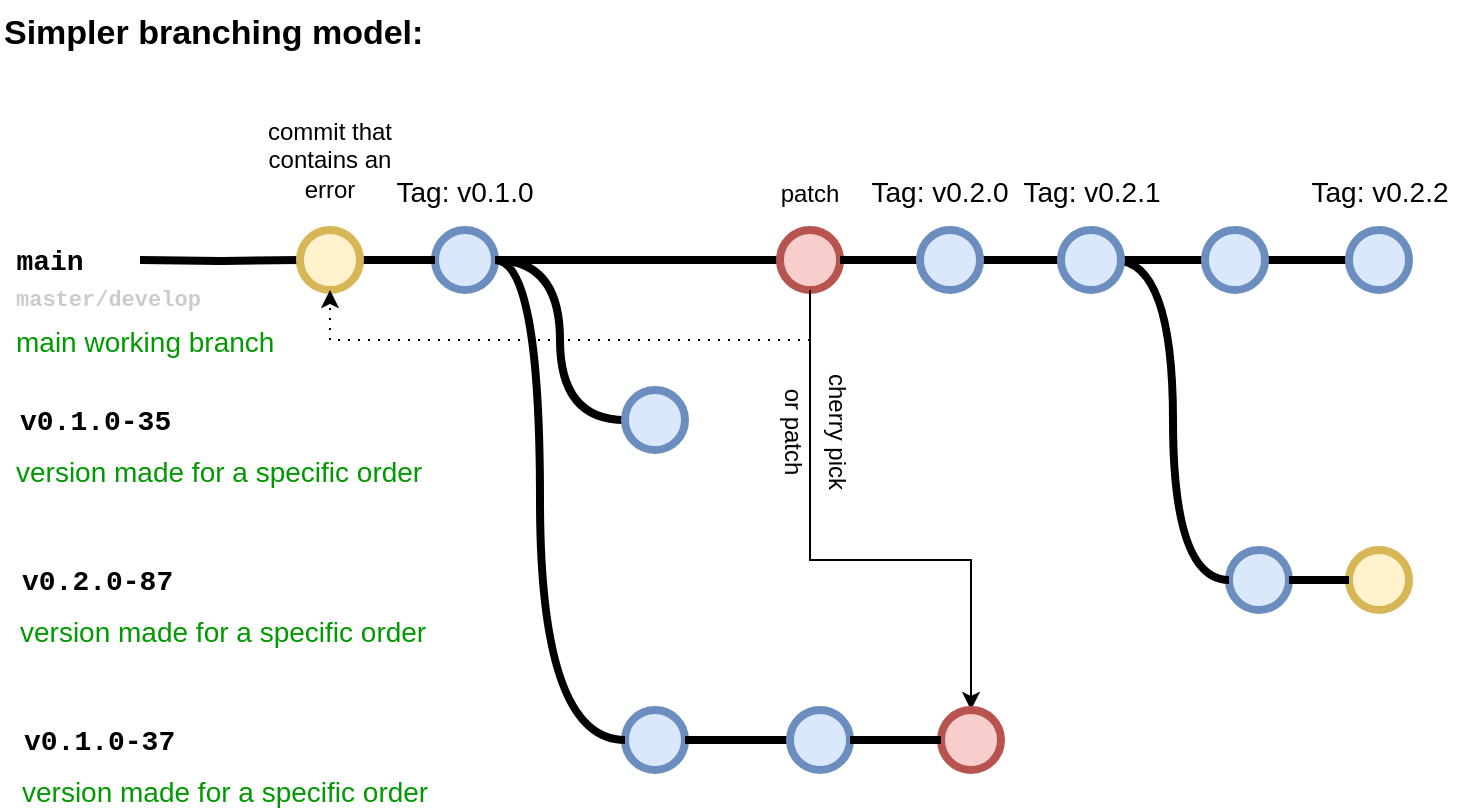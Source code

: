 <mxfile version="26.0.4">
  <diagram name="simple gitflow" id="TqLLEw314jJMHHSaGg4a">
    <mxGraphModel dx="464" dy="348" grid="0" gridSize="10" guides="1" tooltips="1" connect="1" arrows="1" fold="1" page="1" pageScale="1" pageWidth="1169" pageHeight="827" math="0" shadow="0">
      <root>
        <mxCell id="0" />
        <mxCell id="1" parent="0" />
        <UserObject label="Simpler branching model:" link="https://nvie.com/posts/a-successful-git-branching-model/" id="CxsA-RcK6oxLfzcIL9AL-1">
          <mxCell style="text;whiteSpace=wrap;html=1;fontStyle=1;fontSize=17;" parent="1" vertex="1">
            <mxGeometry x="90" y="50" width="542.25" height="30" as="geometry" />
          </mxCell>
        </UserObject>
        <mxCell id="CxsA-RcK6oxLfzcIL9AL-2" value="" style="edgeStyle=orthogonalEdgeStyle;rounded=0;html=1;jettySize=auto;orthogonalLoop=1;plain-blue;endArrow=none;endFill=0;strokeWidth=4;strokeColor=default;exitX=1;exitY=0.5;exitDx=0;exitDy=0;exitPerimeter=0;" parent="1" source="CxsA-RcK6oxLfzcIL9AL-35" edge="1">
          <mxGeometry x="361.5" y="180" as="geometry">
            <mxPoint x="506.5" y="180.037" as="sourcePoint" />
            <mxPoint x="637" y="180" as="targetPoint" />
          </mxGeometry>
        </mxCell>
        <mxCell id="CxsA-RcK6oxLfzcIL9AL-3" style="edgeStyle=orthogonalEdgeStyle;curved=1;rounded=0;html=1;exitX=1;exitY=0.5;exitPerimeter=0;entryX=0;entryY=0.5;entryPerimeter=0;endArrow=none;endFill=0;jettySize=auto;orthogonalLoop=1;strokeWidth=4;fontSize=15;" parent="1" source="CxsA-RcK6oxLfzcIL9AL-4" target="CxsA-RcK6oxLfzcIL9AL-11" edge="1">
          <mxGeometry relative="1" as="geometry" />
        </mxCell>
        <mxCell id="CxsA-RcK6oxLfzcIL9AL-4" value="" style="verticalLabelPosition=bottom;verticalAlign=top;html=1;strokeWidth=4;shape=mxgraph.flowchart.on-page_reference;fillColor=#dae8fc;strokeColor=#6c8ebf;" parent="1" vertex="1">
          <mxGeometry x="307.5" y="165" width="30" height="30" as="geometry" />
        </mxCell>
        <mxCell id="CxsA-RcK6oxLfzcIL9AL-5" value="" style="edgeStyle=orthogonalEdgeStyle;curved=1;rounded=0;orthogonalLoop=1;jettySize=auto;html=1;endArrow=none;endFill=0;strokeWidth=4;fontFamily=Courier New;fontSize=16;exitX=1;exitY=0.5;exitDx=0;exitDy=0;exitPerimeter=0;" parent="1" source="CxsA-RcK6oxLfzcIL9AL-24" target="CxsA-RcK6oxLfzcIL9AL-7" edge="1">
          <mxGeometry relative="1" as="geometry">
            <mxPoint x="667" y="180" as="sourcePoint" />
          </mxGeometry>
        </mxCell>
        <mxCell id="CxsA-RcK6oxLfzcIL9AL-6" value="" style="edgeStyle=orthogonalEdgeStyle;curved=1;rounded=0;orthogonalLoop=1;jettySize=auto;html=1;endArrow=none;endFill=0;strokeWidth=4;fontFamily=Courier New;fontSize=16;" parent="1" source="CxsA-RcK6oxLfzcIL9AL-7" target="CxsA-RcK6oxLfzcIL9AL-8" edge="1">
          <mxGeometry relative="1" as="geometry" />
        </mxCell>
        <mxCell id="CxsA-RcK6oxLfzcIL9AL-7" value="" style="verticalLabelPosition=bottom;verticalAlign=top;html=1;strokeWidth=4;shape=mxgraph.flowchart.on-page_reference;strokeColor=#6c8ebf;fillColor=#dae8fc;" parent="1" vertex="1">
          <mxGeometry x="692.5" y="165" width="30" height="30" as="geometry" />
        </mxCell>
        <mxCell id="CxsA-RcK6oxLfzcIL9AL-8" value="" style="verticalLabelPosition=bottom;verticalAlign=top;html=1;strokeWidth=4;shape=mxgraph.flowchart.on-page_reference;strokeColor=#6c8ebf;fillColor=#dae8fc;" parent="1" vertex="1">
          <mxGeometry x="764.5" y="165" width="30" height="30" as="geometry" />
        </mxCell>
        <mxCell id="CxsA-RcK6oxLfzcIL9AL-9" value="" style="edgeStyle=orthogonalEdgeStyle;rounded=0;html=1;jettySize=auto;orthogonalLoop=1;strokeWidth=4;endArrow=none;endFill=0;" parent="1" source="CxsA-RcK6oxLfzcIL9AL-45" target="CxsA-RcK6oxLfzcIL9AL-4" edge="1">
          <mxGeometry x="204.5" y="180" as="geometry">
            <mxPoint x="160" y="180" as="sourcePoint" />
          </mxGeometry>
        </mxCell>
        <mxCell id="CxsA-RcK6oxLfzcIL9AL-10" value="main" style="text;html=1;strokeColor=none;fillColor=none;align=center;verticalAlign=middle;whiteSpace=wrap;overflow=hidden;fontSize=14;fontStyle=1;fontFamily=Courier New;" parent="1" vertex="1">
          <mxGeometry x="90" y="170" width="50" height="20" as="geometry" />
        </mxCell>
        <mxCell id="CxsA-RcK6oxLfzcIL9AL-11" value="" style="verticalLabelPosition=bottom;verticalAlign=top;html=1;strokeWidth=4;shape=mxgraph.flowchart.on-page_reference;strokeColor=#6c8ebf;fillColor=#dae8fc;" parent="1" vertex="1">
          <mxGeometry x="402.5" y="245" width="30" height="30" as="geometry" />
        </mxCell>
        <mxCell id="CxsA-RcK6oxLfzcIL9AL-12" value="v0.1.0-35&lt;div&gt;&lt;br&gt;&lt;/div&gt;" style="text;html=1;strokeColor=none;fillColor=none;align=left;verticalAlign=middle;whiteSpace=wrap;overflow=hidden;fontSize=14;fontStyle=1;fontFamily=Courier New;" parent="1" vertex="1">
          <mxGeometry x="97.5" y="250" width="240" height="20" as="geometry" />
        </mxCell>
        <mxCell id="CxsA-RcK6oxLfzcIL9AL-13" value="&lt;span lang=&quot;en&quot; class=&quot;HwtZe&quot;&gt;main working branch&lt;/span&gt;" style="text;html=1;strokeColor=none;fillColor=none;align=left;verticalAlign=middle;whiteSpace=wrap;overflow=hidden;fontSize=14;fontStyle=0;fontColor=#009900;" parent="1" vertex="1">
          <mxGeometry x="96.25" y="210" width="132.25" height="20" as="geometry" />
        </mxCell>
        <mxCell id="CxsA-RcK6oxLfzcIL9AL-14" value="version made for a specific order" style="text;html=1;strokeColor=none;fillColor=none;align=left;verticalAlign=middle;whiteSpace=wrap;overflow=hidden;fontSize=14;fontStyle=0;fontColor=#009900;" parent="1" vertex="1">
          <mxGeometry x="96.25" y="275" width="223.75" height="20" as="geometry" />
        </mxCell>
        <mxCell id="CxsA-RcK6oxLfzcIL9AL-15" value="" style="verticalLabelPosition=bottom;verticalAlign=top;html=1;strokeWidth=4;shape=mxgraph.flowchart.on-page_reference;strokeColor=#d6b656;fillColor=#fff2cc;align=center;fontFamily=Helvetica;fontSize=12;fontColor=default;" parent="1" vertex="1">
          <mxGeometry x="764.5" y="325" width="30" height="30" as="geometry" />
        </mxCell>
        <mxCell id="CxsA-RcK6oxLfzcIL9AL-16" value="" style="edgeStyle=orthogonalEdgeStyle;rounded=0;html=1;jettySize=auto;orthogonalLoop=1;plain-blue;endArrow=none;endFill=0;strokeWidth=4;strokeColor=default;entryX=0;entryY=0.5;entryDx=0;entryDy=0;entryPerimeter=0;" parent="1" source="CxsA-RcK6oxLfzcIL9AL-4" target="CxsA-RcK6oxLfzcIL9AL-17" edge="1">
          <mxGeometry x="304.5" y="180" as="geometry">
            <mxPoint x="305" y="180" as="sourcePoint" />
            <mxPoint x="402.5" y="180.0" as="targetPoint" />
          </mxGeometry>
        </mxCell>
        <mxCell id="CxsA-RcK6oxLfzcIL9AL-17" value="" style="verticalLabelPosition=bottom;verticalAlign=top;html=1;strokeWidth=4;shape=mxgraph.flowchart.on-page_reference;fillColor=#f8cecc;strokeColor=#b85450;align=center;fontFamily=Helvetica;fontSize=12;fontColor=default;" parent="1" vertex="1">
          <mxGeometry x="480" y="165" width="30" height="30" as="geometry" />
        </mxCell>
        <mxCell id="CxsA-RcK6oxLfzcIL9AL-18" value="" style="verticalLabelPosition=bottom;verticalAlign=top;html=1;strokeWidth=4;shape=mxgraph.flowchart.on-page_reference;fillColor=#dae8fc;strokeColor=#6c8ebf;" parent="1" vertex="1">
          <mxGeometry x="704.5" y="325" width="30" height="30" as="geometry" />
        </mxCell>
        <mxCell id="CxsA-RcK6oxLfzcIL9AL-19" style="edgeStyle=orthogonalEdgeStyle;curved=1;rounded=0;html=1;exitX=1;exitY=0.5;exitPerimeter=0;entryX=0;entryY=0.5;entryPerimeter=0;endArrow=none;endFill=0;jettySize=auto;orthogonalLoop=1;strokeWidth=4;fontSize=15;exitDx=0;exitDy=0;entryDx=0;entryDy=0;" parent="1" target="CxsA-RcK6oxLfzcIL9AL-18" edge="1">
          <mxGeometry relative="1" as="geometry">
            <mxPoint x="647.5" y="180.0" as="sourcePoint" />
            <mxPoint x="495.5" y="270" as="targetPoint" />
          </mxGeometry>
        </mxCell>
        <mxCell id="CxsA-RcK6oxLfzcIL9AL-20" value="v0.2.0-87" style="text;html=1;strokeColor=none;fillColor=none;align=left;verticalAlign=middle;whiteSpace=wrap;overflow=hidden;fontSize=14;fontStyle=1;fontFamily=Courier New;" parent="1" vertex="1">
          <mxGeometry x="98.75" y="330" width="561.25" height="20" as="geometry" />
        </mxCell>
        <mxCell id="CxsA-RcK6oxLfzcIL9AL-21" value="version made for a specific order" style="text;html=1;strokeColor=none;fillColor=none;align=left;verticalAlign=middle;whiteSpace=wrap;overflow=hidden;fontSize=14;fontStyle=0;fontColor=#009900;" parent="1" vertex="1">
          <mxGeometry x="97.5" y="355" width="242.5" height="20" as="geometry" />
        </mxCell>
        <mxCell id="CxsA-RcK6oxLfzcIL9AL-22" style="edgeStyle=orthogonalEdgeStyle;curved=1;rounded=0;html=1;exitX=1;exitY=0.5;exitPerimeter=0;endArrow=none;endFill=0;jettySize=auto;orthogonalLoop=1;strokeWidth=4;fontSize=15;exitDx=0;exitDy=0;" parent="1" source="CxsA-RcK6oxLfzcIL9AL-18" target="CxsA-RcK6oxLfzcIL9AL-15" edge="1">
          <mxGeometry relative="1" as="geometry">
            <mxPoint x="597.5" y="190" as="sourcePoint" />
            <mxPoint x="639.5" y="350" as="targetPoint" />
          </mxGeometry>
        </mxCell>
        <mxCell id="CxsA-RcK6oxLfzcIL9AL-23" style="edgeStyle=orthogonalEdgeStyle;rounded=0;orthogonalLoop=1;jettySize=auto;html=1;entryX=0.5;entryY=0;entryDx=0;entryDy=0;entryPerimeter=0;exitX=0.5;exitY=1;exitDx=0;exitDy=0;exitPerimeter=0;" parent="1" source="CxsA-RcK6oxLfzcIL9AL-17" target="CxsA-RcK6oxLfzcIL9AL-38" edge="1">
          <mxGeometry relative="1" as="geometry">
            <Array as="points">
              <mxPoint x="495" y="330" />
              <mxPoint x="575" y="330" />
            </Array>
          </mxGeometry>
        </mxCell>
        <mxCell id="CxsA-RcK6oxLfzcIL9AL-24" value="" style="verticalLabelPosition=bottom;verticalAlign=top;html=1;strokeWidth=4;shape=mxgraph.flowchart.on-page_reference;strokeColor=#6c8ebf;fillColor=#dae8fc;align=center;fontFamily=Helvetica;fontSize=12;fontColor=default;" parent="1" vertex="1">
          <mxGeometry x="620.5" y="165" width="30" height="30" as="geometry" />
        </mxCell>
        <mxCell id="CxsA-RcK6oxLfzcIL9AL-25" value="commit that contains an error" style="text;html=1;strokeColor=none;fillColor=none;align=center;verticalAlign=middle;whiteSpace=wrap;overflow=hidden;" parent="1" vertex="1">
          <mxGeometry x="215" y="105" width="80" height="50" as="geometry" />
        </mxCell>
        <mxCell id="CxsA-RcK6oxLfzcIL9AL-26" value="&lt;div&gt;cherry pick&lt;/div&gt;" style="text;html=1;align=center;verticalAlign=middle;resizable=0;points=[];autosize=1;strokeColor=none;fillColor=none;rotation=90;" parent="1" vertex="1">
          <mxGeometry x="468.5" y="250" width="80" height="30" as="geometry" />
        </mxCell>
        <mxCell id="CxsA-RcK6oxLfzcIL9AL-27" value="master/develop" style="text;html=1;strokeColor=none;fillColor=none;align=left;verticalAlign=middle;whiteSpace=wrap;overflow=hidden;fontSize=11;fontStyle=1;fontFamily=Courier New;fontColor=#CCCCCC;" parent="1" vertex="1">
          <mxGeometry x="96.25" y="190" width="128.5" height="20" as="geometry" />
        </mxCell>
        <mxCell id="CxsA-RcK6oxLfzcIL9AL-28" value="" style="verticalLabelPosition=bottom;verticalAlign=top;html=1;strokeWidth=4;shape=mxgraph.flowchart.on-page_reference;strokeColor=#6c8ebf;fillColor=#dae8fc;" parent="1" vertex="1">
          <mxGeometry x="402.5" y="405" width="30" height="30" as="geometry" />
        </mxCell>
        <mxCell id="CxsA-RcK6oxLfzcIL9AL-29" style="edgeStyle=orthogonalEdgeStyle;curved=1;rounded=0;html=1;exitX=1;exitY=0.5;exitPerimeter=0;entryX=0;entryY=0.5;entryPerimeter=0;endArrow=none;endFill=0;jettySize=auto;orthogonalLoop=1;strokeWidth=4;fontSize=15;exitDx=0;exitDy=0;entryDx=0;entryDy=0;" parent="1" source="CxsA-RcK6oxLfzcIL9AL-4" target="CxsA-RcK6oxLfzcIL9AL-28" edge="1">
          <mxGeometry relative="1" as="geometry">
            <mxPoint x="460" y="190" as="sourcePoint" />
            <mxPoint x="502" y="350" as="targetPoint" />
            <Array as="points">
              <mxPoint x="360" y="180" />
              <mxPoint x="360" y="420" />
            </Array>
          </mxGeometry>
        </mxCell>
        <mxCell id="CxsA-RcK6oxLfzcIL9AL-30" value="v0.1.0-37" style="text;html=1;strokeColor=none;fillColor=none;align=left;verticalAlign=middle;whiteSpace=wrap;overflow=hidden;fontSize=14;fontStyle=1;fontFamily=Courier New;" parent="1" vertex="1">
          <mxGeometry x="100" y="410" width="210" height="20" as="geometry" />
        </mxCell>
        <mxCell id="CxsA-RcK6oxLfzcIL9AL-31" value="&lt;span lang=&quot;en&quot; class=&quot;HwtZe&quot;&gt;version made for a specific order&lt;/span&gt;" style="text;html=1;strokeColor=none;fillColor=none;align=left;verticalAlign=middle;whiteSpace=wrap;overflow=hidden;fontSize=14;fontStyle=0;fontColor=#009900;" parent="1" vertex="1">
          <mxGeometry x="98.75" y="435" width="251.25" height="20" as="geometry" />
        </mxCell>
        <mxCell id="CxsA-RcK6oxLfzcIL9AL-32" value="" style="edgeStyle=orthogonalEdgeStyle;curved=1;rounded=0;html=1;exitX=1;exitY=0.5;exitPerimeter=0;endArrow=none;endFill=0;jettySize=auto;orthogonalLoop=1;strokeWidth=4;fontSize=15;exitDx=0;exitDy=0;entryX=0;entryY=0.5;entryDx=0;entryDy=0;entryPerimeter=0;" parent="1" source="CxsA-RcK6oxLfzcIL9AL-28" target="CxsA-RcK6oxLfzcIL9AL-33" edge="1">
          <mxGeometry relative="1" as="geometry">
            <mxPoint x="522" y="420" as="sourcePoint" />
            <mxPoint x="636" y="420" as="targetPoint" />
          </mxGeometry>
        </mxCell>
        <mxCell id="CxsA-RcK6oxLfzcIL9AL-33" value="" style="verticalLabelPosition=bottom;verticalAlign=top;html=1;strokeWidth=4;shape=mxgraph.flowchart.on-page_reference;strokeColor=#6c8ebf;fillColor=#dae8fc;align=center;fontFamily=Helvetica;fontSize=12;fontColor=default;" parent="1" vertex="1">
          <mxGeometry x="485" y="405" width="30" height="30" as="geometry" />
        </mxCell>
        <mxCell id="CxsA-RcK6oxLfzcIL9AL-34" value="" style="edgeStyle=orthogonalEdgeStyle;rounded=0;html=1;jettySize=auto;orthogonalLoop=1;plain-blue;endArrow=none;endFill=0;strokeWidth=4;strokeColor=default;exitX=1;exitY=0.5;exitDx=0;exitDy=0;exitPerimeter=0;" parent="1" source="CxsA-RcK6oxLfzcIL9AL-17" target="CxsA-RcK6oxLfzcIL9AL-35" edge="1">
          <mxGeometry x="361.5" y="180" as="geometry">
            <mxPoint x="510" y="180" as="sourcePoint" />
            <mxPoint x="637" y="180" as="targetPoint" />
          </mxGeometry>
        </mxCell>
        <mxCell id="CxsA-RcK6oxLfzcIL9AL-35" value="" style="verticalLabelPosition=bottom;verticalAlign=top;html=1;strokeWidth=4;shape=mxgraph.flowchart.on-page_reference;fillColor=#dae8fc;strokeColor=#6c8ebf;" parent="1" vertex="1">
          <mxGeometry x="550" y="165" width="30" height="30" as="geometry" />
        </mxCell>
        <mxCell id="CxsA-RcK6oxLfzcIL9AL-36" value="or patch" style="text;html=1;align=center;verticalAlign=middle;resizable=0;points=[];autosize=1;strokeColor=none;fillColor=none;rotation=90;" parent="1" vertex="1">
          <mxGeometry x="451.5" y="250" width="70" height="30" as="geometry" />
        </mxCell>
        <mxCell id="CxsA-RcK6oxLfzcIL9AL-37" value="&amp;nbsp;" style="text;whiteSpace=wrap;html=1;" parent="1" vertex="1">
          <mxGeometry x="200" y="50" width="40" height="40" as="geometry" />
        </mxCell>
        <mxCell id="CxsA-RcK6oxLfzcIL9AL-38" value="" style="verticalLabelPosition=bottom;verticalAlign=top;html=1;strokeWidth=4;shape=mxgraph.flowchart.on-page_reference;strokeColor=#b85450;fillColor=#f8cecc;" parent="1" vertex="1">
          <mxGeometry x="560.5" y="405" width="30" height="30" as="geometry" />
        </mxCell>
        <mxCell id="CxsA-RcK6oxLfzcIL9AL-39" value="" style="edgeStyle=orthogonalEdgeStyle;curved=1;rounded=0;html=1;exitX=1;exitY=0.5;exitPerimeter=0;endArrow=none;endFill=0;jettySize=auto;orthogonalLoop=1;strokeWidth=4;fontSize=15;exitDx=0;exitDy=0;entryX=0;entryY=0.5;entryDx=0;entryDy=0;entryPerimeter=0;" parent="1" source="CxsA-RcK6oxLfzcIL9AL-33" target="CxsA-RcK6oxLfzcIL9AL-38" edge="1">
          <mxGeometry relative="1" as="geometry">
            <mxPoint x="490" y="430" as="sourcePoint" />
            <mxPoint x="530" y="430" as="targetPoint" />
          </mxGeometry>
        </mxCell>
        <mxCell id="CxsA-RcK6oxLfzcIL9AL-40" value="Tag: v0.1.0" style="text;html=1;strokeColor=none;fillColor=none;align=center;verticalAlign=middle;whiteSpace=wrap;overflow=hidden;fontSize=14;" parent="1" vertex="1">
          <mxGeometry x="281.25" y="135" width="82.5" height="20" as="geometry" />
        </mxCell>
        <mxCell id="CxsA-RcK6oxLfzcIL9AL-41" value="Tag: v0.2.0" style="text;html=1;strokeColor=none;fillColor=none;align=center;verticalAlign=middle;whiteSpace=wrap;overflow=hidden;fontSize=14;" parent="1" vertex="1">
          <mxGeometry x="515" y="135" width="90" height="20" as="geometry" />
        </mxCell>
        <mxCell id="CxsA-RcK6oxLfzcIL9AL-42" value="Tag: v0.2.2" style="text;html=1;strokeColor=none;fillColor=none;align=center;verticalAlign=middle;whiteSpace=wrap;overflow=hidden;fontSize=14;" parent="1" vertex="1">
          <mxGeometry x="734.5" y="135" width="90" height="20" as="geometry" />
        </mxCell>
        <mxCell id="CxsA-RcK6oxLfzcIL9AL-43" value="Tag: v0.2.1" style="text;html=1;strokeColor=none;fillColor=none;align=center;verticalAlign=middle;whiteSpace=wrap;overflow=hidden;fontSize=14;" parent="1" vertex="1">
          <mxGeometry x="590.5" y="135" width="90" height="20" as="geometry" />
        </mxCell>
        <mxCell id="CxsA-RcK6oxLfzcIL9AL-44" value="" style="edgeStyle=orthogonalEdgeStyle;rounded=0;html=1;jettySize=auto;orthogonalLoop=1;strokeWidth=4;endArrow=none;endFill=0;" parent="1" target="CxsA-RcK6oxLfzcIL9AL-45" edge="1">
          <mxGeometry x="204.5" y="180" as="geometry">
            <mxPoint x="160" y="180" as="sourcePoint" />
            <mxPoint x="308" y="180" as="targetPoint" />
          </mxGeometry>
        </mxCell>
        <mxCell id="CxsA-RcK6oxLfzcIL9AL-45" value="" style="verticalLabelPosition=bottom;verticalAlign=top;html=1;strokeWidth=4;shape=mxgraph.flowchart.on-page_reference;fillColor=#fff2cc;strokeColor=#d6b656;align=center;fontFamily=Helvetica;fontSize=12;fontColor=default;" parent="1" vertex="1">
          <mxGeometry x="240" y="165" width="30" height="30" as="geometry" />
        </mxCell>
        <mxCell id="CxsA-RcK6oxLfzcIL9AL-46" style="edgeStyle=orthogonalEdgeStyle;rounded=0;orthogonalLoop=1;jettySize=auto;html=1;entryX=0.5;entryY=1;entryDx=0;entryDy=0;entryPerimeter=0;dashed=1;dashPattern=1 4;" parent="1" source="CxsA-RcK6oxLfzcIL9AL-17" target="CxsA-RcK6oxLfzcIL9AL-45" edge="1">
          <mxGeometry relative="1" as="geometry">
            <Array as="points">
              <mxPoint x="495" y="220" />
              <mxPoint x="255" y="220" />
            </Array>
          </mxGeometry>
        </mxCell>
        <mxCell id="CxsA-RcK6oxLfzcIL9AL-47" value="&lt;span style=&quot;font-size: 12px;&quot;&gt;patch&lt;/span&gt;" style="text;html=1;strokeColor=none;fillColor=none;align=center;verticalAlign=middle;whiteSpace=wrap;overflow=hidden;fontSize=14;" parent="1" vertex="1">
          <mxGeometry x="460" y="135" width="70" height="20" as="geometry" />
        </mxCell>
      </root>
    </mxGraphModel>
  </diagram>
</mxfile>
